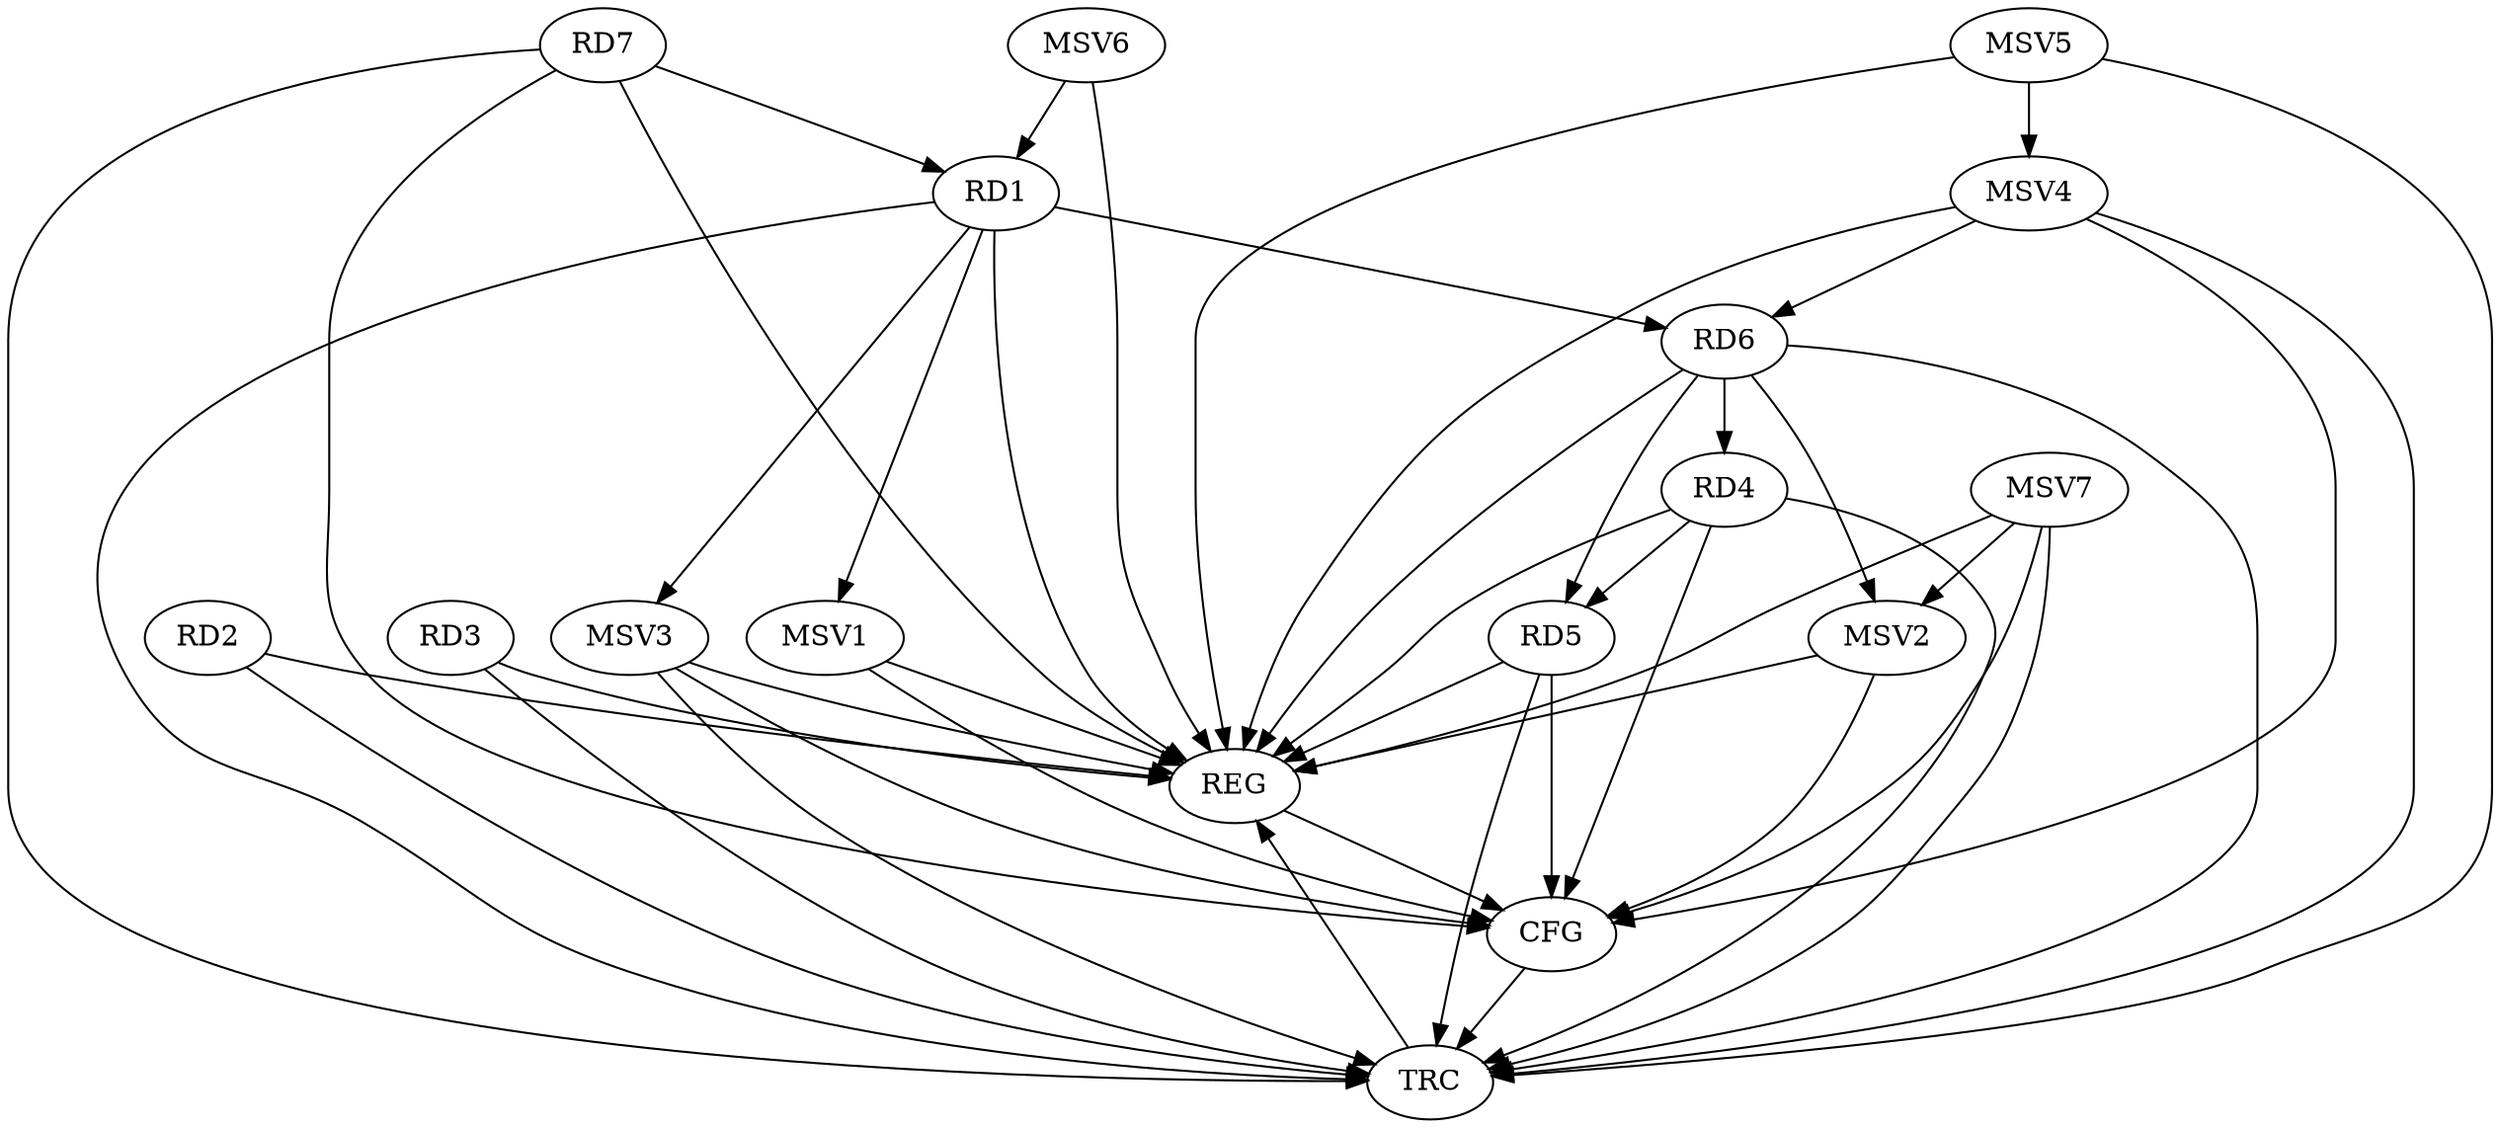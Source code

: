 strict digraph G {
  RD1 [ label="RD1" ];
  RD2 [ label="RD2" ];
  RD3 [ label="RD3" ];
  RD4 [ label="RD4" ];
  RD5 [ label="RD5" ];
  RD6 [ label="RD6" ];
  RD7 [ label="RD7" ];
  REG [ label="REG" ];
  CFG [ label="CFG" ];
  TRC [ label="TRC" ];
  MSV1 [ label="MSV1" ];
  MSV2 [ label="MSV2" ];
  MSV3 [ label="MSV3" ];
  MSV4 [ label="MSV4" ];
  MSV5 [ label="MSV5" ];
  MSV6 [ label="MSV6" ];
  MSV7 [ label="MSV7" ];
  RD1 -> RD6;
  RD7 -> RD1;
  RD4 -> RD5;
  RD6 -> RD4;
  RD6 -> RD5;
  RD1 -> REG;
  RD2 -> REG;
  RD3 -> REG;
  RD4 -> REG;
  RD5 -> REG;
  RD6 -> REG;
  RD7 -> REG;
  RD4 -> CFG;
  RD5 -> CFG;
  RD7 -> CFG;
  REG -> CFG;
  RD1 -> TRC;
  RD2 -> TRC;
  RD3 -> TRC;
  RD4 -> TRC;
  RD5 -> TRC;
  RD6 -> TRC;
  RD7 -> TRC;
  CFG -> TRC;
  TRC -> REG;
  RD1 -> MSV1;
  MSV1 -> REG;
  MSV1 -> CFG;
  RD6 -> MSV2;
  MSV2 -> REG;
  MSV2 -> CFG;
  RD1 -> MSV3;
  MSV3 -> REG;
  MSV3 -> TRC;
  MSV3 -> CFG;
  MSV4 -> RD6;
  MSV4 -> REG;
  MSV4 -> TRC;
  MSV4 -> CFG;
  MSV5 -> MSV4;
  MSV5 -> REG;
  MSV5 -> TRC;
  MSV6 -> RD1;
  MSV6 -> REG;
  MSV7 -> MSV2;
  MSV7 -> REG;
  MSV7 -> TRC;
  MSV7 -> CFG;
}
